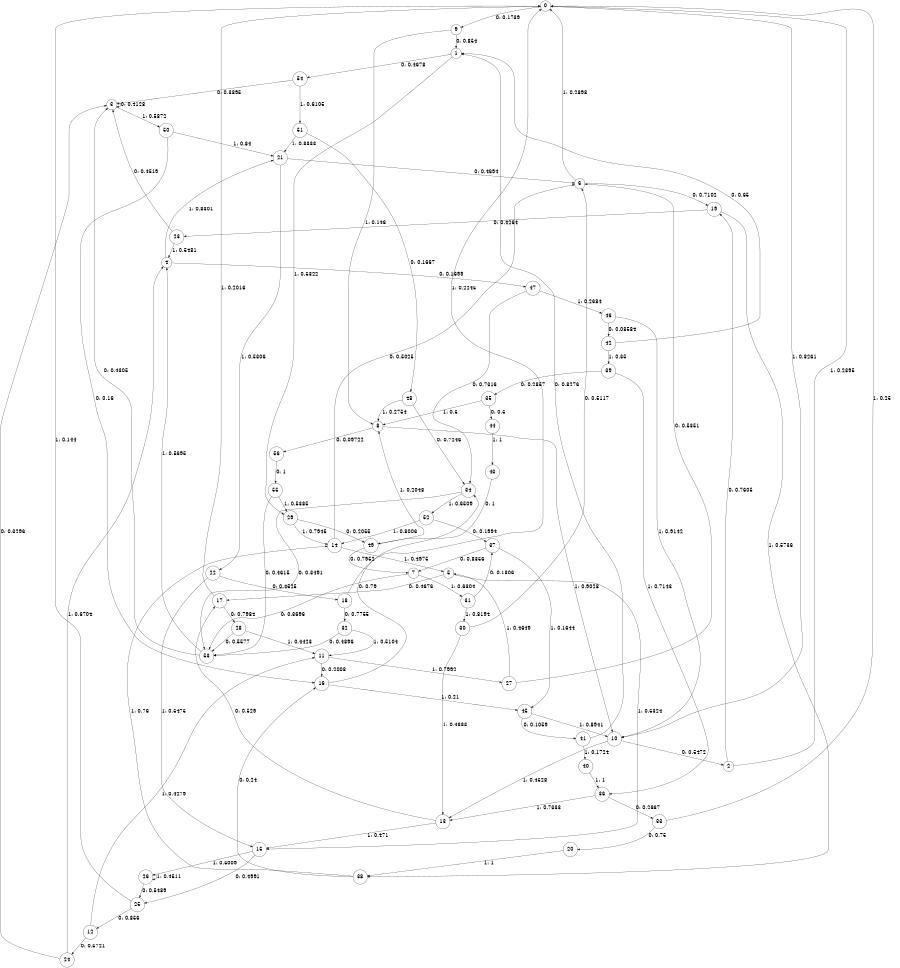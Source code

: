 digraph "ch33randomL10" {
size = "6,8.5";
ratio = "fill";
node [shape = circle];
node [fontsize = 24];
edge [fontsize = 24];
0 -> 9 [label = "0: 0.1739   "];
0 -> 10 [label = "1: 0.8261   "];
1 -> 54 [label = "0: 0.4678   "];
1 -> 29 [label = "1: 0.5322   "];
2 -> 19 [label = "0: 0.7605   "];
2 -> 0 [label = "1: 0.2395   "];
3 -> 3 [label = "0: 0.4128   "];
3 -> 50 [label = "1: 0.5872   "];
4 -> 47 [label = "0: 0.1699   "];
4 -> 21 [label = "1: 0.8301   "];
5 -> 17 [label = "0: 0.4676   "];
5 -> 15 [label = "1: 0.5324   "];
6 -> 19 [label = "0: 0.7102   "];
6 -> 0 [label = "1: 0.2898   "];
7 -> 53 [label = "0: 0.3696   "];
7 -> 31 [label = "1: 0.6304   "];
8 -> 56 [label = "0: 0.09722  "];
8 -> 10 [label = "1: 0.9028   "];
9 -> 1 [label = "0: 0.854    "];
9 -> 8 [label = "1: 0.146    "];
10 -> 2 [label = "0: 0.5472   "];
10 -> 13 [label = "1: 0.4528   "];
11 -> 16 [label = "0: 0.2008   "];
11 -> 27 [label = "1: 0.7992   "];
12 -> 24 [label = "0: 0.5721   "];
12 -> 11 [label = "1: 0.4279   "];
13 -> 17 [label = "0: 0.529    "];
13 -> 15 [label = "1: 0.471    "];
14 -> 6 [label = "0: 0.5025   "];
14 -> 5 [label = "1: 0.4975   "];
15 -> 25 [label = "0: 0.4991   "];
15 -> 26 [label = "1: 0.5009   "];
16 -> 34 [label = "0: 0.79     "];
16 -> 45 [label = "1: 0.21     "];
17 -> 28 [label = "0: 0.7984   "];
17 -> 0 [label = "1: 0.2016   "];
18 -> 32 [label = "0: 0.7755   "];
18 -> 0 [label = "1: 0.2245   "];
19 -> 23 [label = "0: 0.4264   "];
19 -> 38 [label = "1: 0.5736   "];
20 -> 38 [label = "1: 1        "];
21 -> 6 [label = "0: 0.4694   "];
21 -> 22 [label = "1: 0.5306   "];
22 -> 18 [label = "0: 0.4525   "];
22 -> 15 [label = "1: 0.5475   "];
23 -> 3 [label = "0: 0.4519   "];
23 -> 4 [label = "1: 0.5481   "];
24 -> 3 [label = "0: 0.3296   "];
24 -> 4 [label = "1: 0.6704   "];
25 -> 12 [label = "0: 0.856    "];
25 -> 0 [label = "1: 0.144    "];
26 -> 25 [label = "0: 0.5489   "];
26 -> 26 [label = "1: 0.4511   "];
27 -> 6 [label = "0: 0.5351   "];
27 -> 5 [label = "1: 0.4649   "];
28 -> 53 [label = "0: 0.5577   "];
28 -> 11 [label = "1: 0.4423   "];
29 -> 49 [label = "0: 0.2055   "];
29 -> 14 [label = "1: 0.7945   "];
30 -> 6 [label = "0: 0.5117   "];
30 -> 13 [label = "1: 0.4883   "];
31 -> 37 [label = "0: 0.1806   "];
31 -> 30 [label = "1: 0.8194   "];
32 -> 53 [label = "0: 0.4896   "];
32 -> 11 [label = "1: 0.5104   "];
33 -> 20 [label = "0: 0.75     "];
33 -> 0 [label = "1: 0.25     "];
34 -> 53 [label = "0: 0.3491   "];
34 -> 52 [label = "1: 0.6509   "];
35 -> 44 [label = "0: 0.5      "];
35 -> 8 [label = "1: 0.5      "];
36 -> 33 [label = "0: 0.2667   "];
36 -> 13 [label = "1: 0.7333   "];
37 -> 7 [label = "0: 0.8356   "];
37 -> 45 [label = "1: 0.1644   "];
38 -> 16 [label = "0: 0.24     "];
38 -> 14 [label = "1: 0.76     "];
39 -> 35 [label = "0: 0.2857   "];
39 -> 36 [label = "1: 0.7143   "];
40 -> 36 [label = "1: 1        "];
41 -> 1 [label = "0: 0.8276   "];
41 -> 40 [label = "1: 0.1724   "];
42 -> 1 [label = "0: 0.65     "];
42 -> 39 [label = "1: 0.35     "];
43 -> 49 [label = "0: 1        "];
44 -> 43 [label = "1: 1        "];
45 -> 41 [label = "0: 0.1059   "];
45 -> 10 [label = "1: 0.8941   "];
46 -> 42 [label = "0: 0.08584  "];
46 -> 10 [label = "1: 0.9142   "];
47 -> 34 [label = "0: 0.7316   "];
47 -> 46 [label = "1: 0.2684   "];
48 -> 34 [label = "0: 0.7246   "];
48 -> 8 [label = "1: 0.2754   "];
49 -> 7 [label = "0: 0.7952   "];
49 -> 8 [label = "1: 0.2048   "];
50 -> 16 [label = "0: 0.16     "];
50 -> 21 [label = "1: 0.84     "];
51 -> 48 [label = "0: 0.1667   "];
51 -> 21 [label = "1: 0.8333   "];
52 -> 37 [label = "0: 0.1994   "];
52 -> 14 [label = "1: 0.8006   "];
53 -> 3 [label = "0: 0.4305   "];
53 -> 4 [label = "1: 0.5695   "];
54 -> 3 [label = "0: 0.3895   "];
54 -> 51 [label = "1: 0.6105   "];
55 -> 53 [label = "0: 0.4615   "];
55 -> 29 [label = "1: 0.5385   "];
56 -> 55 [label = "0: 1        "];
}
